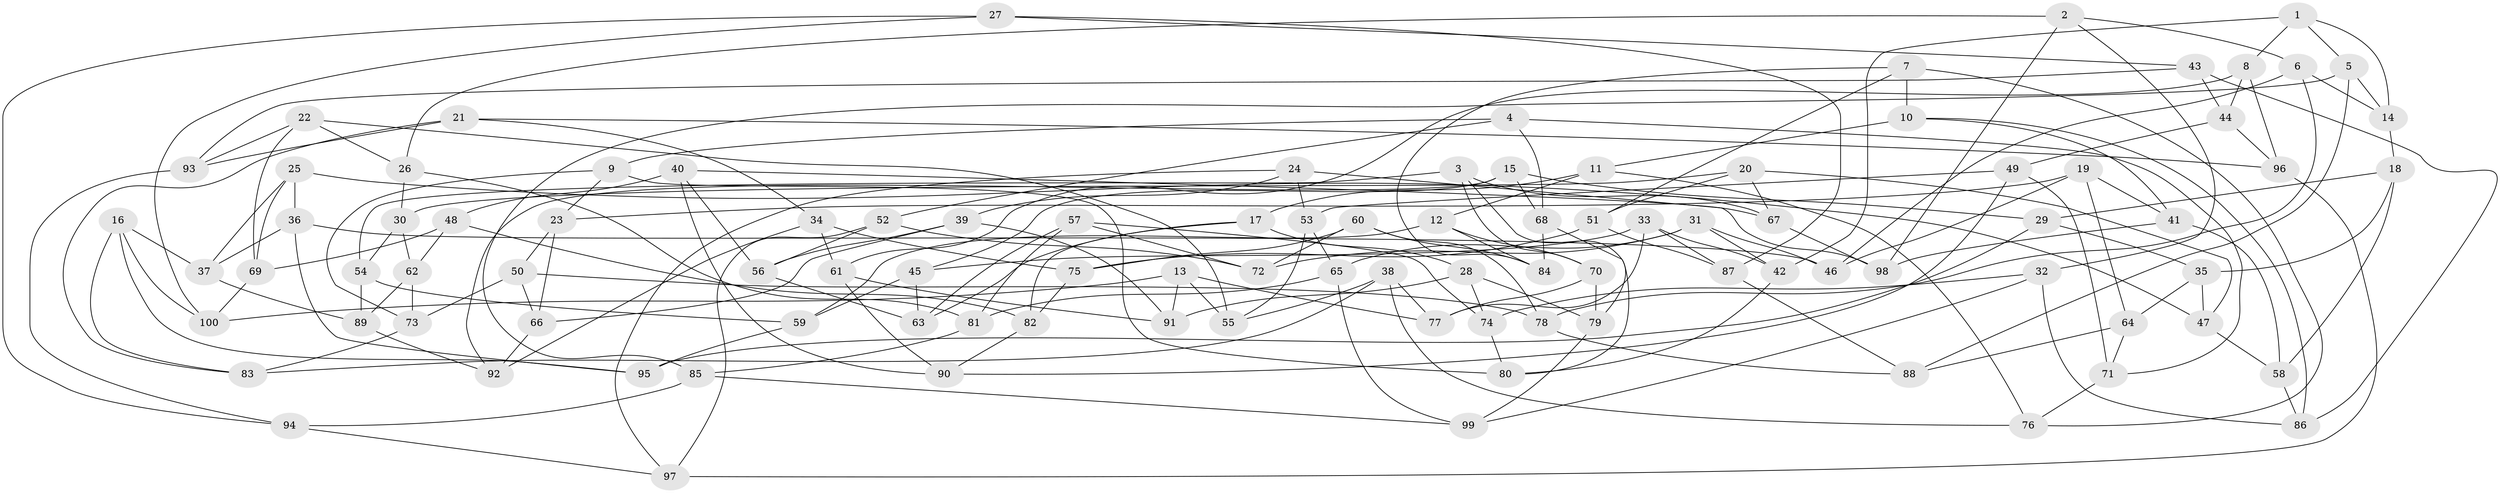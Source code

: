 // Generated by graph-tools (version 1.1) at 2025/11/02/21/25 10:11:17]
// undirected, 100 vertices, 200 edges
graph export_dot {
graph [start="1"]
  node [color=gray90,style=filled];
  1;
  2;
  3;
  4;
  5;
  6;
  7;
  8;
  9;
  10;
  11;
  12;
  13;
  14;
  15;
  16;
  17;
  18;
  19;
  20;
  21;
  22;
  23;
  24;
  25;
  26;
  27;
  28;
  29;
  30;
  31;
  32;
  33;
  34;
  35;
  36;
  37;
  38;
  39;
  40;
  41;
  42;
  43;
  44;
  45;
  46;
  47;
  48;
  49;
  50;
  51;
  52;
  53;
  54;
  55;
  56;
  57;
  58;
  59;
  60;
  61;
  62;
  63;
  64;
  65;
  66;
  67;
  68;
  69;
  70;
  71;
  72;
  73;
  74;
  75;
  76;
  77;
  78;
  79;
  80;
  81;
  82;
  83;
  84;
  85;
  86;
  87;
  88;
  89;
  90;
  91;
  92;
  93;
  94;
  95;
  96;
  97;
  98;
  99;
  100;
  1 -- 8;
  1 -- 5;
  1 -- 42;
  1 -- 14;
  2 -- 32;
  2 -- 26;
  2 -- 98;
  2 -- 6;
  3 -- 54;
  3 -- 67;
  3 -- 80;
  3 -- 70;
  4 -- 71;
  4 -- 52;
  4 -- 9;
  4 -- 68;
  5 -- 88;
  5 -- 14;
  5 -- 85;
  6 -- 46;
  6 -- 14;
  6 -- 78;
  7 -- 51;
  7 -- 84;
  7 -- 10;
  7 -- 76;
  8 -- 61;
  8 -- 44;
  8 -- 96;
  9 -- 23;
  9 -- 73;
  9 -- 80;
  10 -- 11;
  10 -- 86;
  10 -- 41;
  11 -- 12;
  11 -- 76;
  11 -- 17;
  12 -- 70;
  12 -- 84;
  12 -- 59;
  13 -- 91;
  13 -- 77;
  13 -- 55;
  13 -- 100;
  14 -- 18;
  15 -- 92;
  15 -- 45;
  15 -- 29;
  15 -- 68;
  16 -- 95;
  16 -- 100;
  16 -- 37;
  16 -- 83;
  17 -- 63;
  17 -- 28;
  17 -- 82;
  18 -- 58;
  18 -- 35;
  18 -- 29;
  19 -- 23;
  19 -- 41;
  19 -- 64;
  19 -- 46;
  20 -- 51;
  20 -- 30;
  20 -- 47;
  20 -- 67;
  21 -- 93;
  21 -- 83;
  21 -- 96;
  21 -- 34;
  22 -- 93;
  22 -- 69;
  22 -- 55;
  22 -- 26;
  23 -- 66;
  23 -- 50;
  24 -- 98;
  24 -- 53;
  24 -- 39;
  24 -- 97;
  25 -- 69;
  25 -- 47;
  25 -- 36;
  25 -- 37;
  26 -- 81;
  26 -- 30;
  27 -- 100;
  27 -- 94;
  27 -- 43;
  27 -- 87;
  28 -- 91;
  28 -- 79;
  28 -- 74;
  29 -- 95;
  29 -- 35;
  30 -- 62;
  30 -- 54;
  31 -- 72;
  31 -- 46;
  31 -- 42;
  31 -- 65;
  32 -- 74;
  32 -- 86;
  32 -- 99;
  33 -- 87;
  33 -- 77;
  33 -- 42;
  33 -- 45;
  34 -- 92;
  34 -- 61;
  34 -- 75;
  35 -- 47;
  35 -- 64;
  36 -- 37;
  36 -- 46;
  36 -- 95;
  37 -- 89;
  38 -- 55;
  38 -- 76;
  38 -- 77;
  38 -- 83;
  39 -- 91;
  39 -- 56;
  39 -- 66;
  40 -- 90;
  40 -- 48;
  40 -- 67;
  40 -- 56;
  41 -- 98;
  41 -- 58;
  42 -- 80;
  43 -- 93;
  43 -- 44;
  43 -- 86;
  44 -- 96;
  44 -- 49;
  45 -- 59;
  45 -- 63;
  47 -- 58;
  48 -- 69;
  48 -- 62;
  48 -- 82;
  49 -- 90;
  49 -- 71;
  49 -- 53;
  50 -- 78;
  50 -- 73;
  50 -- 66;
  51 -- 75;
  51 -- 87;
  52 -- 56;
  52 -- 97;
  52 -- 72;
  53 -- 55;
  53 -- 65;
  54 -- 89;
  54 -- 59;
  56 -- 63;
  57 -- 72;
  57 -- 74;
  57 -- 63;
  57 -- 81;
  58 -- 86;
  59 -- 95;
  60 -- 84;
  60 -- 75;
  60 -- 78;
  60 -- 72;
  61 -- 90;
  61 -- 91;
  62 -- 73;
  62 -- 89;
  64 -- 88;
  64 -- 71;
  65 -- 81;
  65 -- 99;
  66 -- 92;
  67 -- 98;
  68 -- 79;
  68 -- 84;
  69 -- 100;
  70 -- 79;
  70 -- 77;
  71 -- 76;
  73 -- 83;
  74 -- 80;
  75 -- 82;
  78 -- 88;
  79 -- 99;
  81 -- 85;
  82 -- 90;
  85 -- 99;
  85 -- 94;
  87 -- 88;
  89 -- 92;
  93 -- 94;
  94 -- 97;
  96 -- 97;
}
